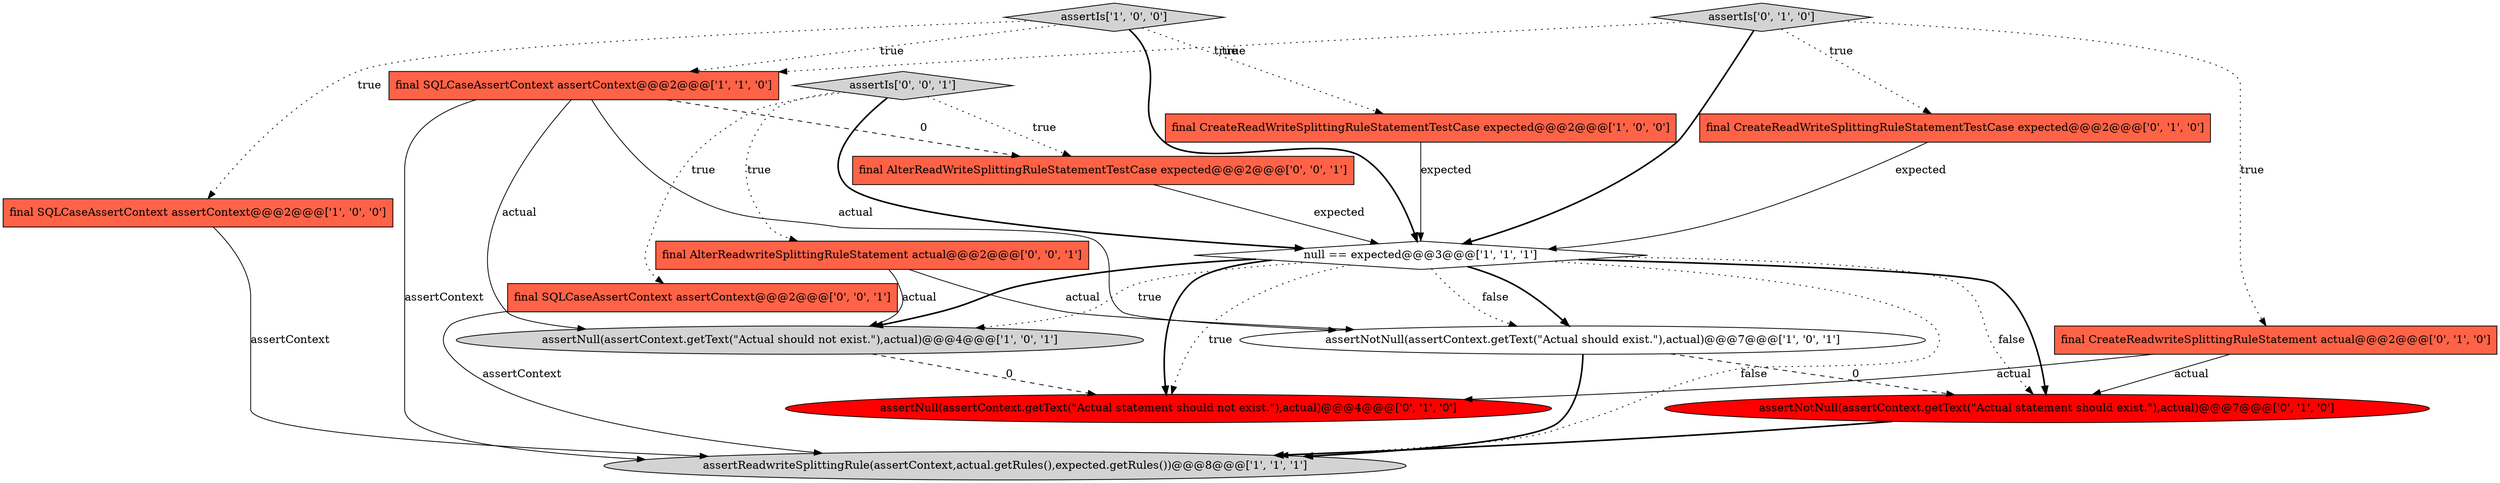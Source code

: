 digraph {
9 [style = filled, label = "final CreateReadWriteSplittingRuleStatementTestCase expected@@@2@@@['0', '1', '0']", fillcolor = tomato, shape = box image = "AAA0AAABBB2BBB"];
15 [style = filled, label = "final AlterReadWriteSplittingRuleStatementTestCase expected@@@2@@@['0', '0', '1']", fillcolor = tomato, shape = box image = "AAA0AAABBB3BBB"];
10 [style = filled, label = "final CreateReadwriteSplittingRuleStatement actual@@@2@@@['0', '1', '0']", fillcolor = tomato, shape = box image = "AAA0AAABBB2BBB"];
16 [style = filled, label = "assertIs['0', '0', '1']", fillcolor = lightgray, shape = diamond image = "AAA0AAABBB3BBB"];
7 [style = filled, label = "null == expected@@@3@@@['1', '1', '1']", fillcolor = white, shape = diamond image = "AAA0AAABBB1BBB"];
0 [style = filled, label = "final CreateReadWriteSplittingRuleStatementTestCase expected@@@2@@@['1', '0', '0']", fillcolor = tomato, shape = box image = "AAA0AAABBB1BBB"];
11 [style = filled, label = "assertNull(assertContext.getText(\"Actual statement should not exist.\"),actual)@@@4@@@['0', '1', '0']", fillcolor = red, shape = ellipse image = "AAA1AAABBB2BBB"];
1 [style = filled, label = "assertNotNull(assertContext.getText(\"Actual should exist.\"),actual)@@@7@@@['1', '0', '1']", fillcolor = white, shape = ellipse image = "AAA0AAABBB1BBB"];
8 [style = filled, label = "assertNotNull(assertContext.getText(\"Actual statement should exist.\"),actual)@@@7@@@['0', '1', '0']", fillcolor = red, shape = ellipse image = "AAA1AAABBB2BBB"];
3 [style = filled, label = "final SQLCaseAssertContext assertContext@@@2@@@['1', '0', '0']", fillcolor = tomato, shape = box image = "AAA0AAABBB1BBB"];
12 [style = filled, label = "assertIs['0', '1', '0']", fillcolor = lightgray, shape = diamond image = "AAA0AAABBB2BBB"];
4 [style = filled, label = "assertIs['1', '0', '0']", fillcolor = lightgray, shape = diamond image = "AAA0AAABBB1BBB"];
2 [style = filled, label = "assertNull(assertContext.getText(\"Actual should not exist.\"),actual)@@@4@@@['1', '0', '1']", fillcolor = lightgray, shape = ellipse image = "AAA0AAABBB1BBB"];
5 [style = filled, label = "final SQLCaseAssertContext assertContext@@@2@@@['1', '1', '0']", fillcolor = tomato, shape = box image = "AAA0AAABBB1BBB"];
13 [style = filled, label = "final SQLCaseAssertContext assertContext@@@2@@@['0', '0', '1']", fillcolor = tomato, shape = box image = "AAA0AAABBB3BBB"];
14 [style = filled, label = "final AlterReadwriteSplittingRuleStatement actual@@@2@@@['0', '0', '1']", fillcolor = tomato, shape = box image = "AAA0AAABBB3BBB"];
6 [style = filled, label = "assertReadwriteSplittingRule(assertContext,actual.getRules(),expected.getRules())@@@8@@@['1', '1', '1']", fillcolor = lightgray, shape = ellipse image = "AAA0AAABBB1BBB"];
0->7 [style = solid, label="expected"];
7->2 [style = dotted, label="true"];
4->5 [style = dotted, label="true"];
15->7 [style = solid, label="expected"];
7->11 [style = bold, label=""];
7->1 [style = bold, label=""];
5->2 [style = solid, label="actual"];
10->11 [style = solid, label="actual"];
16->13 [style = dotted, label="true"];
4->0 [style = dotted, label="true"];
5->1 [style = solid, label="actual"];
16->15 [style = dotted, label="true"];
16->7 [style = bold, label=""];
8->6 [style = bold, label=""];
7->8 [style = bold, label=""];
12->7 [style = bold, label=""];
4->7 [style = bold, label=""];
7->6 [style = dotted, label="false"];
9->7 [style = solid, label="expected"];
1->6 [style = bold, label=""];
4->3 [style = dotted, label="true"];
7->11 [style = dotted, label="true"];
12->10 [style = dotted, label="true"];
13->6 [style = solid, label="assertContext"];
10->8 [style = solid, label="actual"];
12->5 [style = dotted, label="true"];
7->2 [style = bold, label=""];
7->8 [style = dotted, label="false"];
5->6 [style = solid, label="assertContext"];
16->14 [style = dotted, label="true"];
2->11 [style = dashed, label="0"];
1->8 [style = dashed, label="0"];
7->1 [style = dotted, label="false"];
14->2 [style = solid, label="actual"];
5->15 [style = dashed, label="0"];
14->1 [style = solid, label="actual"];
3->6 [style = solid, label="assertContext"];
12->9 [style = dotted, label="true"];
}
